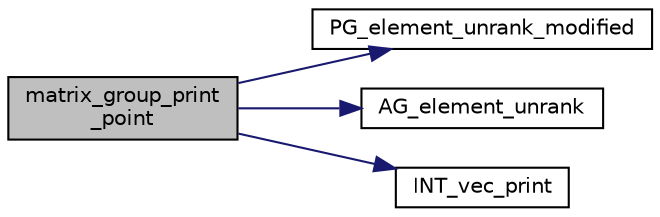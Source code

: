 digraph "matrix_group_print_point"
{
  edge [fontname="Helvetica",fontsize="10",labelfontname="Helvetica",labelfontsize="10"];
  node [fontname="Helvetica",fontsize="10",shape=record];
  rankdir="LR";
  Node7826 [label="matrix_group_print\l_point",height=0.2,width=0.4,color="black", fillcolor="grey75", style="filled", fontcolor="black"];
  Node7826 -> Node7827 [color="midnightblue",fontsize="10",style="solid",fontname="Helvetica"];
  Node7827 [label="PG_element_unrank_modified",height=0.2,width=0.4,color="black", fillcolor="white", style="filled",URL="$d4/d67/geometry_8h.html#a83ae9b605d496f6a90345303f6efae64"];
  Node7826 -> Node7828 [color="midnightblue",fontsize="10",style="solid",fontname="Helvetica"];
  Node7828 [label="AG_element_unrank",height=0.2,width=0.4,color="black", fillcolor="white", style="filled",URL="$d4/d67/geometry_8h.html#a4a33b86c87b2879b97cfa1327abe2885"];
  Node7826 -> Node7829 [color="midnightblue",fontsize="10",style="solid",fontname="Helvetica"];
  Node7829 [label="INT_vec_print",height=0.2,width=0.4,color="black", fillcolor="white", style="filled",URL="$df/dbf/sajeeb_8_c.html#a79a5901af0b47dd0d694109543c027fe"];
}
